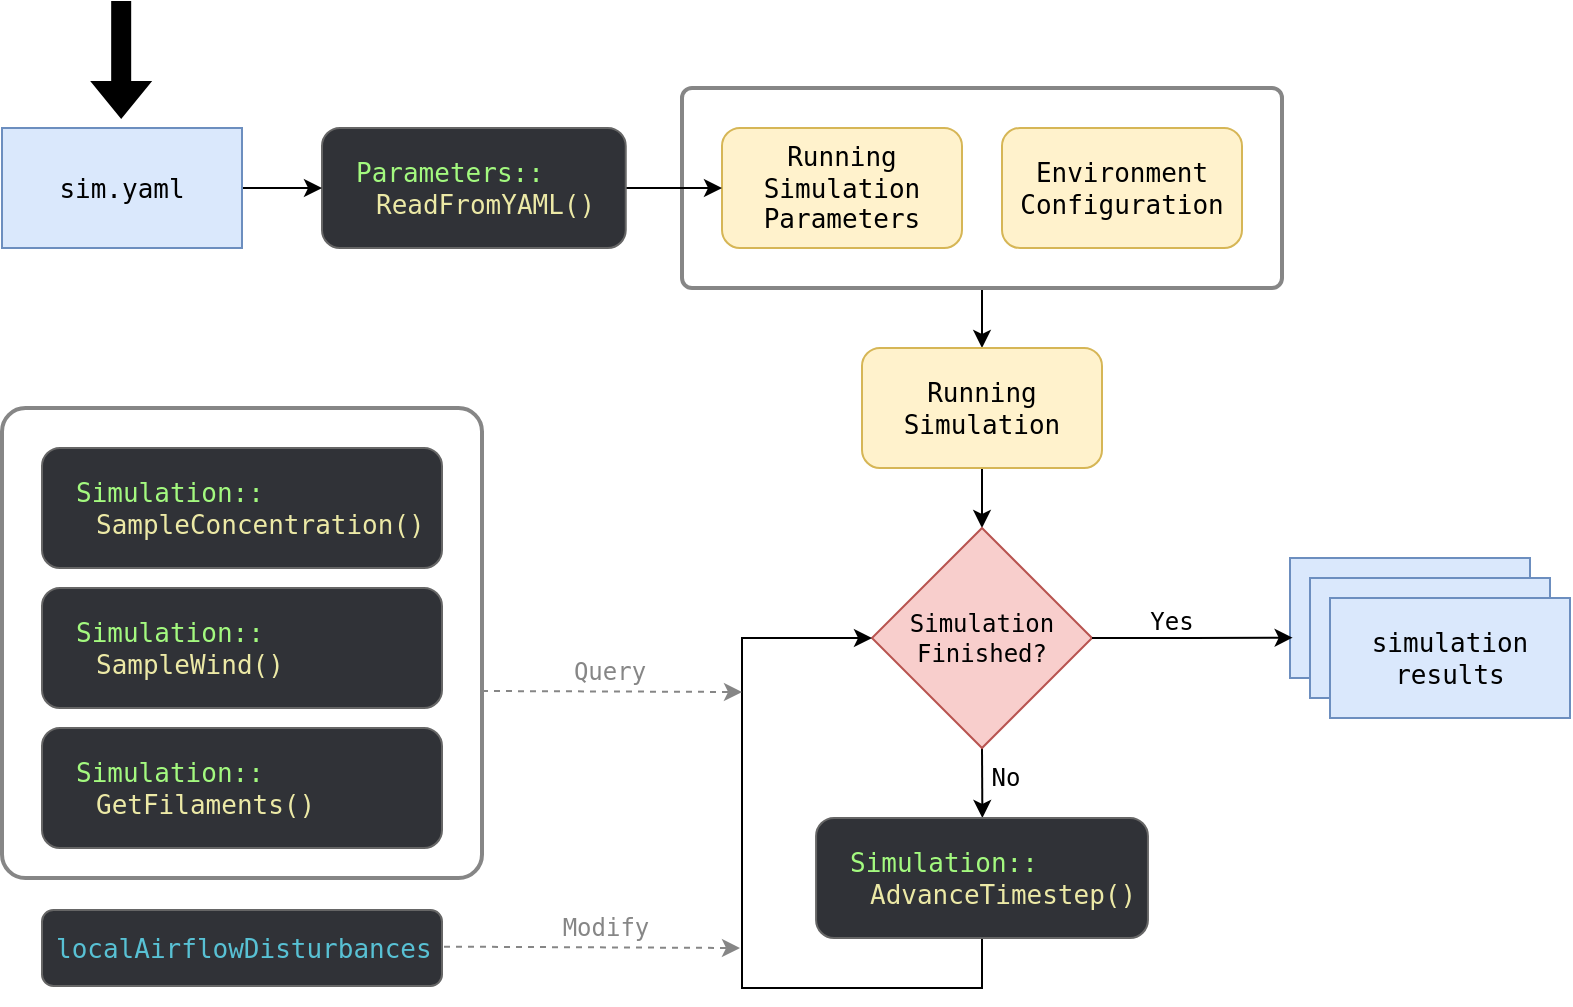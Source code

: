 <mxfile version="27.0.9">
  <diagram name="Page-1" id="a3106Rld3nqsuqSQHuJ1">
    <mxGraphModel dx="815" dy="505" grid="1" gridSize="10" guides="1" tooltips="1" connect="1" arrows="1" fold="1" page="1" pageScale="1" pageWidth="827" pageHeight="1169" math="0" shadow="0">
      <root>
        <mxCell id="0" />
        <mxCell id="1" parent="0" />
        <mxCell id="j4ynjjWQNKRZf8Y-CPZ6-27" value="" style="rounded=1;whiteSpace=wrap;html=1;fillColor=none;strokeWidth=2;arcSize=5;strokeColor=#868686;" vertex="1" parent="1">
          <mxGeometry x="60" y="220" width="240" height="235" as="geometry" />
        </mxCell>
        <mxCell id="j4ynjjWQNKRZf8Y-CPZ6-7" style="edgeStyle=orthogonalEdgeStyle;rounded=0;orthogonalLoop=1;jettySize=auto;html=1;exitX=0.5;exitY=1;exitDx=0;exitDy=0;" edge="1" parent="1" source="j4ynjjWQNKRZf8Y-CPZ6-2" target="j4ynjjWQNKRZf8Y-CPZ6-5">
          <mxGeometry relative="1" as="geometry">
            <mxPoint x="550.059" y="180.0" as="targetPoint" />
          </mxGeometry>
        </mxCell>
        <mxCell id="j4ynjjWQNKRZf8Y-CPZ6-2" value="" style="rounded=1;whiteSpace=wrap;html=1;fillColor=none;strokeWidth=2;arcSize=5;strokeColor=#868686;" vertex="1" parent="1">
          <mxGeometry x="400" y="60" width="300" height="100" as="geometry" />
        </mxCell>
        <mxCell id="ayrzzpna5QH0cfRAlzxf-7" value="Running Simulation Parameters" style="rounded=1;whiteSpace=wrap;html=1;fillColor=#fff2cc;strokeColor=#d6b656;fontSize=13;fontFamily=Droid Sans Mono, monospace, monospace;" parent="1" vertex="1">
          <mxGeometry x="420" y="80" width="120" height="60" as="geometry" />
        </mxCell>
        <mxCell id="j4ynjjWQNKRZf8Y-CPZ6-23" style="edgeStyle=orthogonalEdgeStyle;rounded=0;orthogonalLoop=1;jettySize=auto;html=1;exitX=1;exitY=0.5;exitDx=0;exitDy=0;" edge="1" parent="1" source="ayrzzpna5QH0cfRAlzxf-8" target="ayrzzpna5QH0cfRAlzxf-7">
          <mxGeometry relative="1" as="geometry" />
        </mxCell>
        <mxCell id="ayrzzpna5QH0cfRAlzxf-8" value="&lt;blockquote style=&quot;margin: 0px 0px 0px 15px; border: none; padding: 0px;&quot;&gt;&lt;font face=&quot;Droid Sans Mono, monospace, monospace&quot; style=&quot;color: rgb(163, 249, 127); font-size: 13px;&quot;&gt;&lt;font style=&quot;&quot;&gt;Parameters&lt;/font&gt;::&lt;/font&gt;&lt;div style=&quot;margin-left: 10px;&quot;&gt;&lt;font face=&quot;Droid Sans Mono, monospace, monospace&quot; style=&quot;color: rgb(236, 233, 166); font-size: 13px;&quot;&gt;ReadFromYAML()&lt;/font&gt;&lt;/div&gt;&lt;/blockquote&gt;" style="rounded=1;whiteSpace=wrap;html=1;fillColor=#303237;strokeColor=#666666;fontColor=#333333;align=left;" parent="1" vertex="1">
          <mxGeometry x="220" y="80" width="151.87" height="60" as="geometry" />
        </mxCell>
        <mxCell id="j4ynjjWQNKRZf8Y-CPZ6-22" style="edgeStyle=orthogonalEdgeStyle;rounded=0;orthogonalLoop=1;jettySize=auto;html=1;exitX=1;exitY=0.5;exitDx=0;exitDy=0;" edge="1" parent="1" source="ayrzzpna5QH0cfRAlzxf-15" target="ayrzzpna5QH0cfRAlzxf-8">
          <mxGeometry relative="1" as="geometry" />
        </mxCell>
        <mxCell id="ayrzzpna5QH0cfRAlzxf-15" value="sim.yaml" style="rounded=0;whiteSpace=wrap;html=1;fillColor=#dae8fc;strokeColor=#6c8ebf;fontSize=13;fontFamily=Droid Sans Mono, monospace, monospace;" parent="1" vertex="1">
          <mxGeometry x="60" y="80" width="120" height="60" as="geometry" />
        </mxCell>
        <mxCell id="ayrzzpna5QH0cfRAlzxf-46" value="" style="shape=flexArrow;endArrow=classic;html=1;rounded=0;fillColor=#000000;strokeColor=none;entryX=0.5;entryY=0;entryDx=0;entryDy=0;" parent="1" edge="1">
          <mxGeometry width="50" height="50" relative="1" as="geometry">
            <mxPoint x="119.59" y="16" as="sourcePoint" />
            <mxPoint x="119.59" y="76" as="targetPoint" />
          </mxGeometry>
        </mxCell>
        <mxCell id="j4ynjjWQNKRZf8Y-CPZ6-1" value="Environment Configuration" style="rounded=1;whiteSpace=wrap;html=1;fillColor=#fff2cc;strokeColor=#d6b656;fontSize=13;fontFamily=Droid Sans Mono, monospace, monospace;" vertex="1" parent="1">
          <mxGeometry x="560" y="80" width="120" height="60" as="geometry" />
        </mxCell>
        <mxCell id="j4ynjjWQNKRZf8Y-CPZ6-16" style="edgeStyle=orthogonalEdgeStyle;rounded=0;orthogonalLoop=1;jettySize=auto;html=1;exitX=0.5;exitY=1;exitDx=0;exitDy=0;" edge="1" parent="1" source="j4ynjjWQNKRZf8Y-CPZ6-5" target="j4ynjjWQNKRZf8Y-CPZ6-8">
          <mxGeometry relative="1" as="geometry" />
        </mxCell>
        <mxCell id="j4ynjjWQNKRZf8Y-CPZ6-5" value="Running Simulation" style="rounded=1;whiteSpace=wrap;html=1;fillColor=#fff2cc;strokeColor=#d6b656;fontSize=13;fontFamily=Droid Sans Mono, monospace, monospace;" vertex="1" parent="1">
          <mxGeometry x="490" y="190" width="120" height="60" as="geometry" />
        </mxCell>
        <mxCell id="j4ynjjWQNKRZf8Y-CPZ6-10" style="edgeStyle=orthogonalEdgeStyle;rounded=0;orthogonalLoop=1;jettySize=auto;html=1;exitX=0.5;exitY=1;exitDx=0;exitDy=0;" edge="1" parent="1" source="j4ynjjWQNKRZf8Y-CPZ6-8">
          <mxGeometry relative="1" as="geometry">
            <mxPoint x="550.19" y="425" as="targetPoint" />
          </mxGeometry>
        </mxCell>
        <mxCell id="j4ynjjWQNKRZf8Y-CPZ6-8" value="Simulation Finished?" style="rhombus;whiteSpace=wrap;html=1;fillColor=#f8cecc;strokeColor=#b85450;fontFamily=Droid Sans Mono, monospace, monospace;" vertex="1" parent="1">
          <mxGeometry x="495" y="280" width="110" height="110" as="geometry" />
        </mxCell>
        <mxCell id="j4ynjjWQNKRZf8Y-CPZ6-13" style="edgeStyle=orthogonalEdgeStyle;rounded=0;orthogonalLoop=1;jettySize=auto;html=1;exitX=0.5;exitY=1;exitDx=0;exitDy=0;entryX=0;entryY=0.5;entryDx=0;entryDy=0;" edge="1" parent="1" source="j4ynjjWQNKRZf8Y-CPZ6-11" target="j4ynjjWQNKRZf8Y-CPZ6-8">
          <mxGeometry relative="1" as="geometry">
            <mxPoint x="430" y="345" as="targetPoint" />
            <Array as="points">
              <mxPoint x="550" y="510" />
              <mxPoint x="430" y="510" />
              <mxPoint x="430" y="335" />
            </Array>
          </mxGeometry>
        </mxCell>
        <mxCell id="j4ynjjWQNKRZf8Y-CPZ6-11" value="&lt;blockquote style=&quot;margin: 0px 0px 0px 15px; border: none; padding: 0px;&quot;&gt;&lt;font face=&quot;Droid Sans Mono, monospace, monospace&quot; style=&quot;color: rgb(163, 249, 127); font-size: 13px;&quot;&gt;&lt;font style=&quot;&quot;&gt;Simulation&lt;/font&gt;::&lt;/font&gt;&lt;div style=&quot;margin-left: 10px;&quot;&gt;&lt;font face=&quot;Droid Sans Mono, monospace, monospace&quot; style=&quot;color: rgb(236, 233, 166); font-size: 13px;&quot;&gt;AdvanceTimestep()&lt;/font&gt;&lt;/div&gt;&lt;/blockquote&gt;" style="rounded=1;whiteSpace=wrap;html=1;fillColor=#303237;strokeColor=#666666;fontColor=#333333;align=left;" vertex="1" parent="1">
          <mxGeometry x="467.04" y="425" width="165.93" height="60" as="geometry" />
        </mxCell>
        <mxCell id="j4ynjjWQNKRZf8Y-CPZ6-12" value="No" style="text;html=1;align=center;verticalAlign=middle;whiteSpace=wrap;rounded=0;fontFamily=Droid Sans Mono, monospace, monospace;" vertex="1" parent="1">
          <mxGeometry x="532.03" y="390" width="60" height="30" as="geometry" />
        </mxCell>
        <mxCell id="j4ynjjWQNKRZf8Y-CPZ6-17" value="" style="rounded=0;whiteSpace=wrap;html=1;fillColor=#dae8fc;strokeColor=#6c8ebf;fontSize=13;fontFamily=Droid Sans Mono, monospace, monospace;" vertex="1" parent="1">
          <mxGeometry x="704" y="295" width="120" height="60" as="geometry" />
        </mxCell>
        <mxCell id="j4ynjjWQNKRZf8Y-CPZ6-19" value="" style="rounded=0;whiteSpace=wrap;html=1;fillColor=#dae8fc;strokeColor=#6c8ebf;fontSize=13;fontFamily=Droid Sans Mono, monospace, monospace;" vertex="1" parent="1">
          <mxGeometry x="714" y="305" width="120" height="60" as="geometry" />
        </mxCell>
        <mxCell id="j4ynjjWQNKRZf8Y-CPZ6-18" value="simulation results" style="rounded=0;whiteSpace=wrap;html=1;fillColor=#dae8fc;strokeColor=#6c8ebf;fontSize=13;fontFamily=Droid Sans Mono, monospace, monospace;" vertex="1" parent="1">
          <mxGeometry x="724" y="315" width="120" height="60" as="geometry" />
        </mxCell>
        <mxCell id="j4ynjjWQNKRZf8Y-CPZ6-20" style="edgeStyle=orthogonalEdgeStyle;rounded=0;orthogonalLoop=1;jettySize=auto;html=1;exitX=1;exitY=0.5;exitDx=0;exitDy=0;entryX=0.011;entryY=0.664;entryDx=0;entryDy=0;entryPerimeter=0;" edge="1" parent="1" source="j4ynjjWQNKRZf8Y-CPZ6-8" target="j4ynjjWQNKRZf8Y-CPZ6-17">
          <mxGeometry relative="1" as="geometry" />
        </mxCell>
        <mxCell id="j4ynjjWQNKRZf8Y-CPZ6-21" value="Yes" style="text;html=1;align=center;verticalAlign=middle;whiteSpace=wrap;rounded=0;fontFamily=Droid Sans Mono, monospace, monospace;" vertex="1" parent="1">
          <mxGeometry x="615" y="312" width="60" height="30" as="geometry" />
        </mxCell>
        <mxCell id="j4ynjjWQNKRZf8Y-CPZ6-24" value="&lt;blockquote style=&quot;margin: 0px 0px 0px 15px; border: none; padding: 0px;&quot;&gt;&lt;font face=&quot;Droid Sans Mono, monospace, monospace&quot; style=&quot;color: rgb(163, 249, 127); font-size: 13px;&quot;&gt;&lt;font style=&quot;&quot;&gt;Simulation&lt;/font&gt;::&lt;/font&gt;&lt;div style=&quot;margin-left: 10px;&quot;&gt;&lt;font face=&quot;Droid Sans Mono, monospace, monospace&quot; style=&quot;color: rgb(236, 233, 166); font-size: 13px;&quot;&gt;SampleConcentration()&lt;/font&gt;&lt;/div&gt;&lt;/blockquote&gt;" style="rounded=1;whiteSpace=wrap;html=1;fillColor=#303237;strokeColor=#666666;fontColor=#333333;align=left;" vertex="1" parent="1">
          <mxGeometry x="80" y="240" width="200" height="60" as="geometry" />
        </mxCell>
        <mxCell id="j4ynjjWQNKRZf8Y-CPZ6-25" value="&lt;blockquote style=&quot;margin: 0px 0px 0px 15px; border: none; padding: 0px;&quot;&gt;&lt;font face=&quot;Droid Sans Mono, monospace, monospace&quot; style=&quot;color: rgb(163, 249, 127); font-size: 13px;&quot;&gt;&lt;font style=&quot;&quot;&gt;Simulation&lt;/font&gt;::&lt;/font&gt;&lt;div style=&quot;margin-left: 10px;&quot;&gt;&lt;font face=&quot;Droid Sans Mono, monospace, monospace&quot; style=&quot;color: rgb(236, 233, 166); font-size: 13px;&quot;&gt;SampleWind()&lt;/font&gt;&lt;/div&gt;&lt;/blockquote&gt;" style="rounded=1;whiteSpace=wrap;html=1;fillColor=#303237;strokeColor=#666666;fontColor=#333333;align=left;" vertex="1" parent="1">
          <mxGeometry x="80" y="310" width="200" height="60" as="geometry" />
        </mxCell>
        <mxCell id="j4ynjjWQNKRZf8Y-CPZ6-26" value="&lt;blockquote style=&quot;margin: 0px 0px 0px 15px; border: none; padding: 0px;&quot;&gt;&lt;font face=&quot;Droid Sans Mono, monospace, monospace&quot; style=&quot;color: rgb(163, 249, 127); font-size: 13px;&quot;&gt;&lt;font style=&quot;&quot;&gt;Simulation&lt;/font&gt;::&lt;/font&gt;&lt;div style=&quot;margin-left: 10px;&quot;&gt;&lt;font face=&quot;Droid Sans Mono, monospace, monospace&quot; style=&quot;color: rgb(236, 233, 166); font-size: 13px;&quot;&gt;GetFilaments()&lt;/font&gt;&lt;/div&gt;&lt;/blockquote&gt;" style="rounded=1;whiteSpace=wrap;html=1;fillColor=#303237;strokeColor=#666666;fontColor=#333333;align=left;" vertex="1" parent="1">
          <mxGeometry x="80" y="380" width="200" height="60" as="geometry" />
        </mxCell>
        <mxCell id="j4ynjjWQNKRZf8Y-CPZ6-28" value="" style="endArrow=classic;html=1;rounded=0;exitX=1;exitY=0.5;exitDx=0;exitDy=0;dashed=1;strokeColor=#868686;" edge="1" parent="1">
          <mxGeometry width="50" height="50" relative="1" as="geometry">
            <mxPoint x="300" y="361.5" as="sourcePoint" />
            <mxPoint x="430" y="362" as="targetPoint" />
          </mxGeometry>
        </mxCell>
        <mxCell id="j4ynjjWQNKRZf8Y-CPZ6-29" value="&lt;font style=&quot;color: rgb(134, 134, 134);&quot;&gt;Query&lt;/font&gt;" style="text;html=1;align=center;verticalAlign=middle;whiteSpace=wrap;rounded=0;fontFamily=Droid Sans Mono, monospace, monospace;" vertex="1" parent="1">
          <mxGeometry x="319" y="337" width="90" height="30" as="geometry" />
        </mxCell>
        <mxCell id="j4ynjjWQNKRZf8Y-CPZ6-31" value="&lt;blockquote style=&quot;margin: 0px 0px 0px 15px; border: none; padding: 0px;&quot;&gt;&lt;div style=&quot;color: rgb(204, 204, 204); font-family: &amp;quot;Droid Sans Mono&amp;quot;, &amp;quot;monospace&amp;quot;, monospace; font-size: 13px; line-height: 18px; white-space: pre; margin-left: -10px; margin-right: 0px;&quot;&gt;&lt;span style=&quot;color: rgb(88, 193, 212);&quot;&gt;localAirflowDisturbances&lt;/span&gt;&lt;/div&gt;&lt;/blockquote&gt;" style="rounded=1;whiteSpace=wrap;html=1;fillColor=#303237;strokeColor=#666666;fontColor=#333333;align=left;" vertex="1" parent="1">
          <mxGeometry x="80" y="471" width="200" height="38" as="geometry" />
        </mxCell>
        <mxCell id="j4ynjjWQNKRZf8Y-CPZ6-32" value="" style="endArrow=classic;html=1;rounded=0;exitX=1.005;exitY=0.403;exitDx=0;exitDy=0;dashed=1;strokeColor=#868686;exitPerimeter=0;" edge="1" parent="1">
          <mxGeometry width="50" height="50" relative="1" as="geometry">
            <mxPoint x="281" y="489.314" as="sourcePoint" />
            <mxPoint x="429" y="490" as="targetPoint" />
          </mxGeometry>
        </mxCell>
        <mxCell id="j4ynjjWQNKRZf8Y-CPZ6-33" value="&lt;font style=&quot;color: rgb(134, 134, 134);&quot;&gt;Modify&lt;/font&gt;" style="text;html=1;align=center;verticalAlign=middle;whiteSpace=wrap;rounded=0;fontFamily=Droid Sans Mono, monospace, monospace;" vertex="1" parent="1">
          <mxGeometry x="317" y="465" width="90" height="30" as="geometry" />
        </mxCell>
      </root>
    </mxGraphModel>
  </diagram>
</mxfile>
